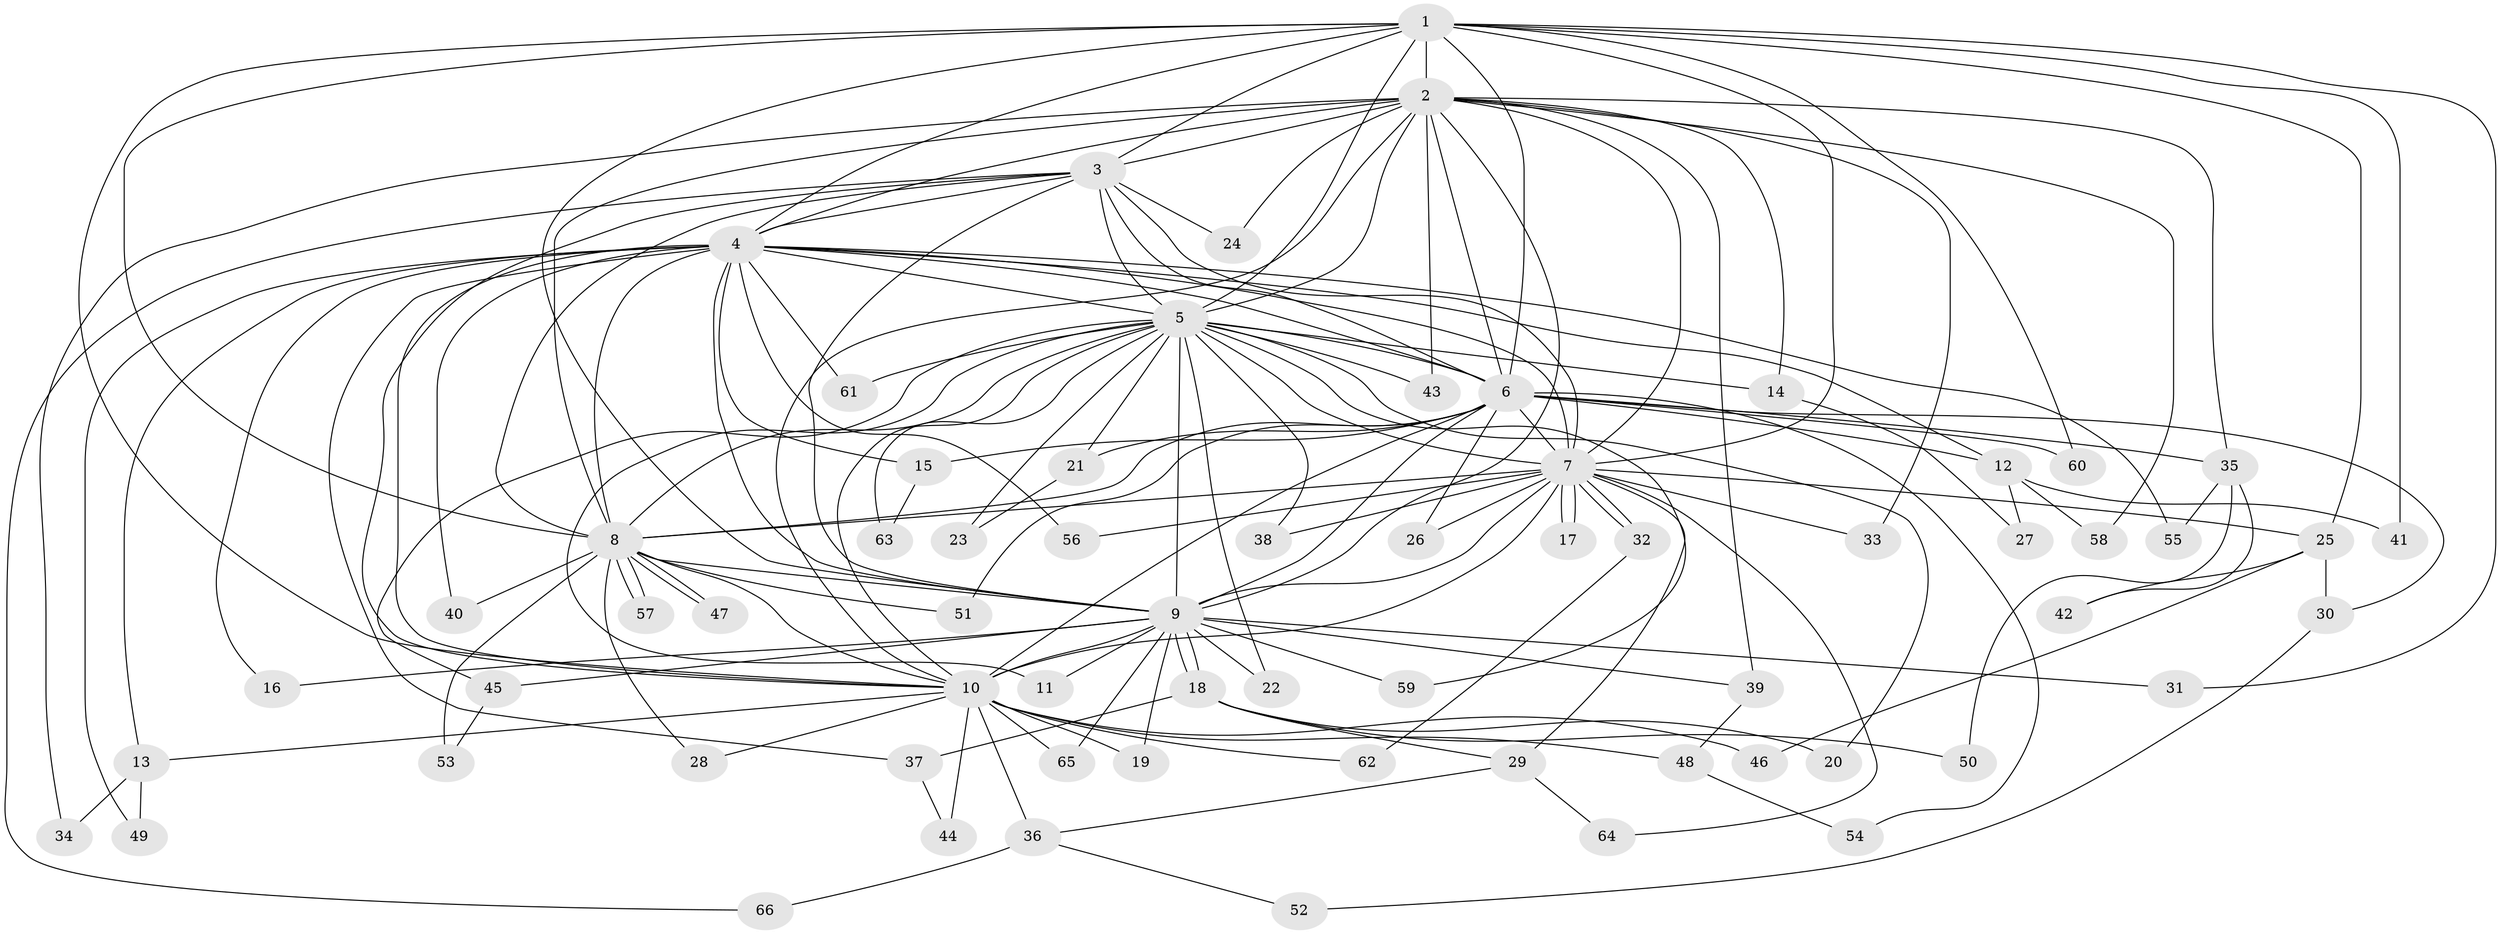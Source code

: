 // Generated by graph-tools (version 1.1) at 2025/01/03/09/25 03:01:35]
// undirected, 66 vertices, 157 edges
graph export_dot {
graph [start="1"]
  node [color=gray90,style=filled];
  1;
  2;
  3;
  4;
  5;
  6;
  7;
  8;
  9;
  10;
  11;
  12;
  13;
  14;
  15;
  16;
  17;
  18;
  19;
  20;
  21;
  22;
  23;
  24;
  25;
  26;
  27;
  28;
  29;
  30;
  31;
  32;
  33;
  34;
  35;
  36;
  37;
  38;
  39;
  40;
  41;
  42;
  43;
  44;
  45;
  46;
  47;
  48;
  49;
  50;
  51;
  52;
  53;
  54;
  55;
  56;
  57;
  58;
  59;
  60;
  61;
  62;
  63;
  64;
  65;
  66;
  1 -- 2;
  1 -- 3;
  1 -- 4;
  1 -- 5;
  1 -- 6;
  1 -- 7;
  1 -- 8;
  1 -- 9;
  1 -- 10;
  1 -- 25;
  1 -- 31;
  1 -- 41;
  1 -- 60;
  2 -- 3;
  2 -- 4;
  2 -- 5;
  2 -- 6;
  2 -- 7;
  2 -- 8;
  2 -- 9;
  2 -- 10;
  2 -- 14;
  2 -- 24;
  2 -- 33;
  2 -- 34;
  2 -- 35;
  2 -- 39;
  2 -- 43;
  2 -- 58;
  3 -- 4;
  3 -- 5;
  3 -- 6;
  3 -- 7;
  3 -- 8;
  3 -- 9;
  3 -- 10;
  3 -- 24;
  3 -- 66;
  4 -- 5;
  4 -- 6;
  4 -- 7;
  4 -- 8;
  4 -- 9;
  4 -- 10;
  4 -- 12;
  4 -- 13;
  4 -- 15;
  4 -- 16;
  4 -- 37;
  4 -- 40;
  4 -- 49;
  4 -- 55;
  4 -- 56;
  4 -- 61;
  5 -- 6;
  5 -- 7;
  5 -- 8;
  5 -- 9;
  5 -- 10;
  5 -- 11;
  5 -- 14;
  5 -- 20;
  5 -- 21;
  5 -- 22;
  5 -- 23;
  5 -- 38;
  5 -- 43;
  5 -- 45;
  5 -- 59;
  5 -- 61;
  5 -- 63;
  6 -- 7;
  6 -- 8;
  6 -- 9;
  6 -- 10;
  6 -- 12;
  6 -- 15;
  6 -- 21;
  6 -- 26;
  6 -- 30;
  6 -- 35;
  6 -- 51;
  6 -- 54;
  6 -- 60;
  7 -- 8;
  7 -- 9;
  7 -- 10;
  7 -- 17;
  7 -- 17;
  7 -- 25;
  7 -- 26;
  7 -- 29;
  7 -- 32;
  7 -- 32;
  7 -- 33;
  7 -- 38;
  7 -- 56;
  7 -- 64;
  8 -- 9;
  8 -- 10;
  8 -- 28;
  8 -- 40;
  8 -- 47;
  8 -- 47;
  8 -- 51;
  8 -- 53;
  8 -- 57;
  8 -- 57;
  9 -- 10;
  9 -- 11;
  9 -- 16;
  9 -- 18;
  9 -- 18;
  9 -- 19;
  9 -- 22;
  9 -- 31;
  9 -- 39;
  9 -- 45;
  9 -- 59;
  9 -- 65;
  10 -- 13;
  10 -- 19;
  10 -- 28;
  10 -- 36;
  10 -- 44;
  10 -- 46;
  10 -- 48;
  10 -- 62;
  10 -- 65;
  12 -- 27;
  12 -- 41;
  12 -- 58;
  13 -- 34;
  13 -- 49;
  14 -- 27;
  15 -- 63;
  18 -- 20;
  18 -- 29;
  18 -- 37;
  18 -- 50;
  21 -- 23;
  25 -- 30;
  25 -- 42;
  25 -- 46;
  29 -- 36;
  29 -- 64;
  30 -- 52;
  32 -- 62;
  35 -- 42;
  35 -- 50;
  35 -- 55;
  36 -- 52;
  36 -- 66;
  37 -- 44;
  39 -- 48;
  45 -- 53;
  48 -- 54;
}
